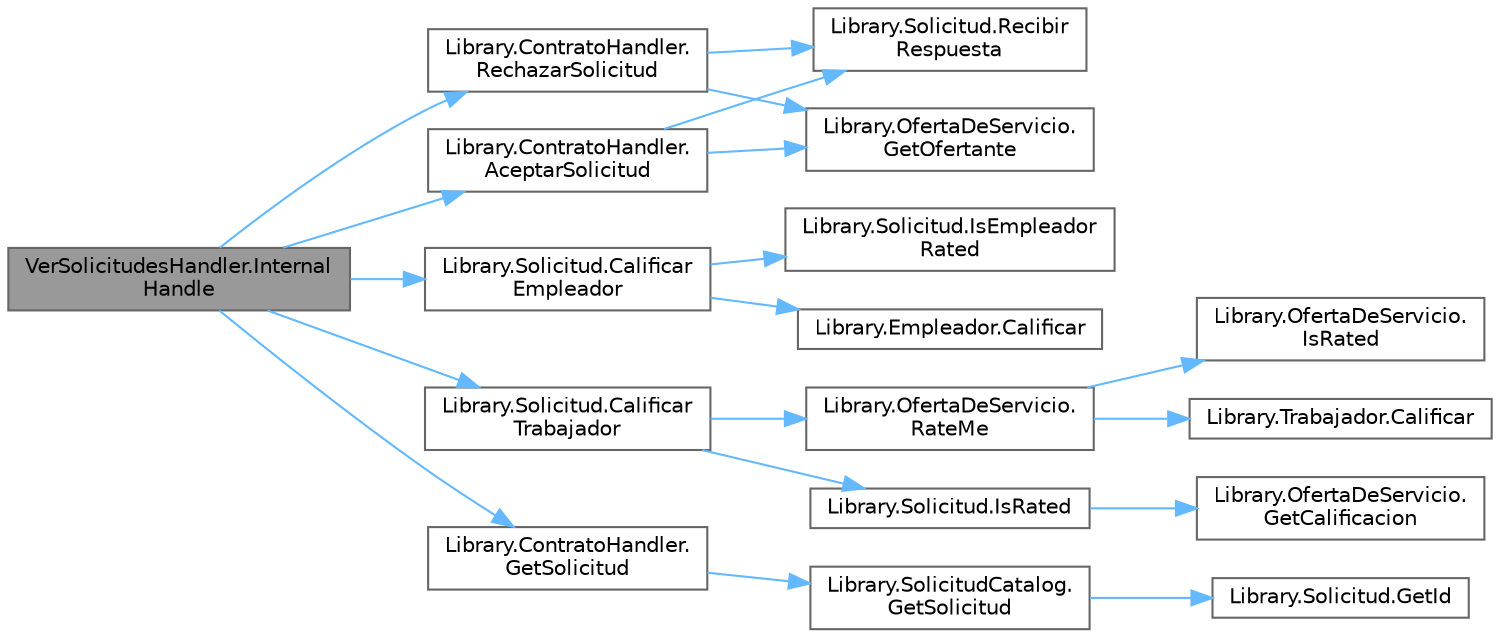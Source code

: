 digraph "VerSolicitudesHandler.InternalHandle"
{
 // INTERACTIVE_SVG=YES
 // LATEX_PDF_SIZE
  bgcolor="transparent";
  edge [fontname=Helvetica,fontsize=10,labelfontname=Helvetica,labelfontsize=10];
  node [fontname=Helvetica,fontsize=10,shape=box,height=0.2,width=0.4];
  rankdir="LR";
  Node1 [label="VerSolicitudesHandler.Internal\lHandle",height=0.2,width=0.4,color="gray40", fillcolor="grey60", style="filled", fontcolor="black",tooltip="Procesa el mensaje \"Categorias\" y retorna true; retorna false en caso contrario."];
  Node1 -> Node2 [color="steelblue1",style="solid"];
  Node2 [label="Library.ContratoHandler.\lAceptarSolicitud",height=0.2,width=0.4,color="grey40", fillcolor="white", style="filled",URL="$classLibrary_1_1ContratoHandler.html#a9da1c5ea2f4b9eb3ebe351fa0dac67d5",tooltip="Método para aceptar una solicitud."];
  Node2 -> Node3 [color="steelblue1",style="solid"];
  Node3 [label="Library.OfertaDeServicio.\lGetOfertante",height=0.2,width=0.4,color="grey40", fillcolor="white", style="filled",URL="$classLibrary_1_1OfertaDeServicio.html#a317a1a53e5d0446eab1627651120cb02",tooltip="Método para obtener NickName de Ofertante."];
  Node2 -> Node4 [color="steelblue1",style="solid"];
  Node4 [label="Library.Solicitud.Recibir\lRespuesta",height=0.2,width=0.4,color="grey40", fillcolor="white", style="filled",URL="$classLibrary_1_1Solicitud.html#af5a3701c9bf3a3272239cfdbad4ca44c",tooltip="Método para conocer el estado de una oferta"];
  Node1 -> Node5 [color="steelblue1",style="solid"];
  Node5 [label="Library.Solicitud.Calificar\lEmpleador",height=0.2,width=0.4,color="grey40", fillcolor="white", style="filled",URL="$classLibrary_1_1Solicitud.html#a617cf24ed3c6ec6dc2b5e9149966c599",tooltip="Método para calificar un empleador."];
  Node5 -> Node6 [color="steelblue1",style="solid"];
  Node6 [label="Library.Empleador.Calificar",height=0.2,width=0.4,color="grey40", fillcolor="white", style="filled",URL="$classLibrary_1_1Empleador.html#af855415550ea99a1f69bad954292d916",tooltip="Método para calificar un usuario."];
  Node5 -> Node7 [color="steelblue1",style="solid"];
  Node7 [label="Library.Solicitud.IsEmpleador\lRated",height=0.2,width=0.4,color="grey40", fillcolor="white", style="filled",URL="$classLibrary_1_1Solicitud.html#ad96bd18918513d6785345cda681fd644",tooltip="Método para conocer si un empleador fue calificado."];
  Node1 -> Node8 [color="steelblue1",style="solid"];
  Node8 [label="Library.Solicitud.Calificar\lTrabajador",height=0.2,width=0.4,color="grey40", fillcolor="white", style="filled",URL="$classLibrary_1_1Solicitud.html#a7f50425869d0aad5d0c0f7e6abe42492",tooltip="Método para calificar un trabajador."];
  Node8 -> Node9 [color="steelblue1",style="solid"];
  Node9 [label="Library.Solicitud.IsRated",height=0.2,width=0.4,color="grey40", fillcolor="white", style="filled",URL="$classLibrary_1_1Solicitud.html#a3f28506b2bd1231cf55a2652d876d2ea",tooltip="Método para conocer si una oferta fue calificada."];
  Node9 -> Node10 [color="steelblue1",style="solid"];
  Node10 [label="Library.OfertaDeServicio.\lGetCalificacion",height=0.2,width=0.4,color="grey40", fillcolor="white", style="filled",URL="$classLibrary_1_1OfertaDeServicio.html#a7d3b09276de28b53109097ca44c76ac8",tooltip="Método para obtener la calificación dada a la oferta tras ser finalizada."];
  Node8 -> Node11 [color="steelblue1",style="solid"];
  Node11 [label="Library.OfertaDeServicio.\lRateMe",height=0.2,width=0.4,color="grey40", fillcolor="white", style="filled",URL="$classLibrary_1_1OfertaDeServicio.html#aeed25698e68c88cf5374dd5afe732b5f",tooltip="Método para calificar la oferta en cuestión."];
  Node11 -> Node12 [color="steelblue1",style="solid"];
  Node12 [label="Library.Trabajador.Calificar",height=0.2,width=0.4,color="grey40", fillcolor="white", style="filled",URL="$classLibrary_1_1Trabajador.html#a6f55f5fa1d9bdd301639a0ac3d87b58e",tooltip="Método para calificar un usuario."];
  Node11 -> Node13 [color="steelblue1",style="solid"];
  Node13 [label="Library.OfertaDeServicio.\lIsRated",height=0.2,width=0.4,color="grey40", fillcolor="white", style="filled",URL="$classLibrary_1_1OfertaDeServicio.html#a492d374e602fdcdc4053c1dc182ad32c",tooltip="Método para verificar si fue calificada la oferta."];
  Node1 -> Node14 [color="steelblue1",style="solid"];
  Node14 [label="Library.ContratoHandler.\lGetSolicitud",height=0.2,width=0.4,color="grey40", fillcolor="white", style="filled",URL="$classLibrary_1_1ContratoHandler.html#ad7ea07a39a3d74804c2ba82ef20bc557",tooltip="Método para obtener una solicitud por id"];
  Node14 -> Node15 [color="steelblue1",style="solid"];
  Node15 [label="Library.SolicitudCatalog.\lGetSolicitud",height=0.2,width=0.4,color="grey40", fillcolor="white", style="filled",URL="$classLibrary_1_1SolicitudCatalog.html#a0e97a598341427a7eb17f32de89e45eb",tooltip="Método para obtener una solicitud por id"];
  Node15 -> Node16 [color="steelblue1",style="solid"];
  Node16 [label="Library.Solicitud.GetId",height=0.2,width=0.4,color="grey40", fillcolor="white", style="filled",URL="$classLibrary_1_1Solicitud.html#ab9187247666d0ece299b2eae8d4bb91c",tooltip="Método para obtener el id de una Solicitud."];
  Node1 -> Node17 [color="steelblue1",style="solid"];
  Node17 [label="Library.ContratoHandler.\lRechazarSolicitud",height=0.2,width=0.4,color="grey40", fillcolor="white", style="filled",URL="$classLibrary_1_1ContratoHandler.html#ad07b990d40d49dc3a2fba8e63289e465",tooltip="Método para rechazar una solicitud."];
  Node17 -> Node3 [color="steelblue1",style="solid"];
  Node17 -> Node4 [color="steelblue1",style="solid"];
}
